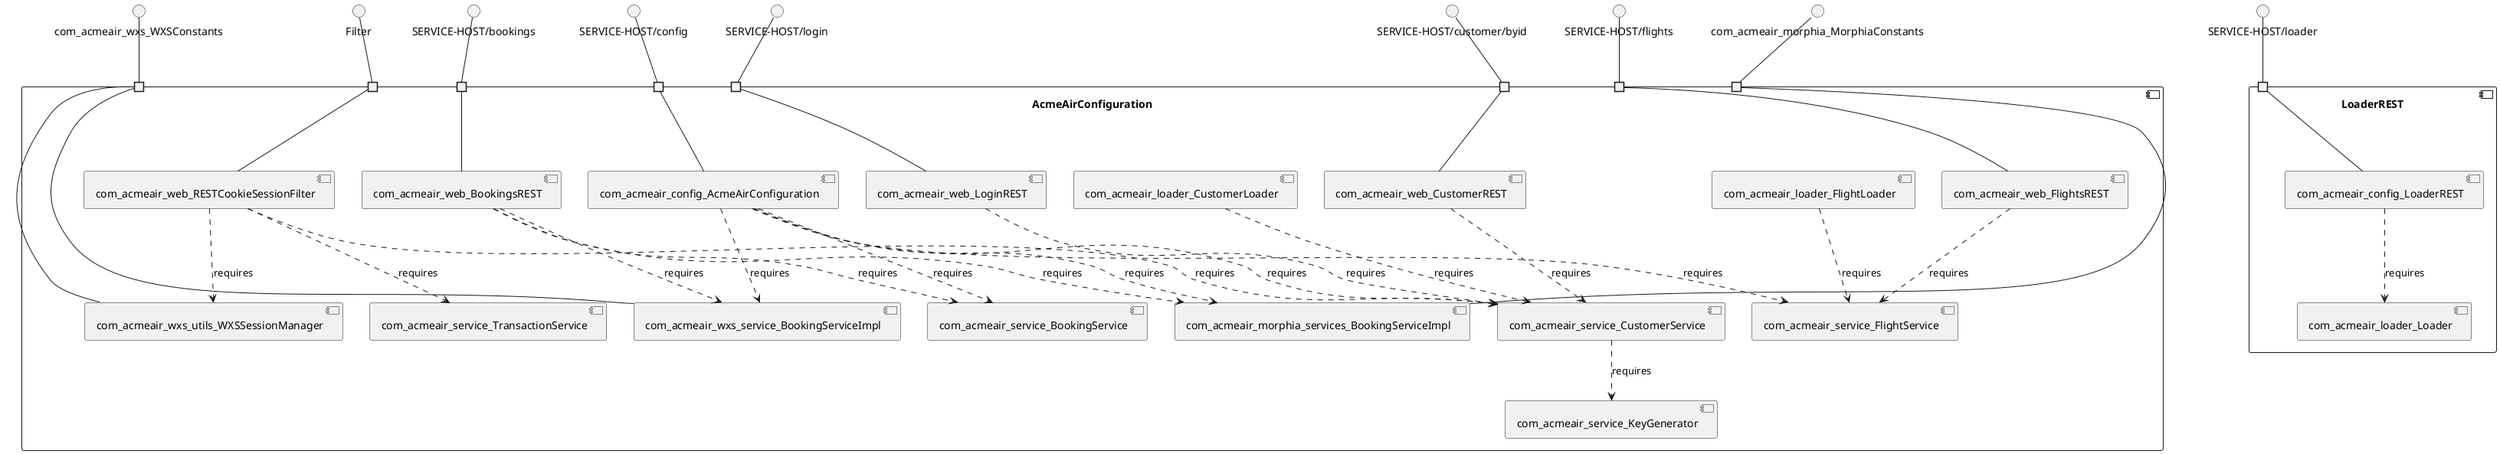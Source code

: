 @startuml
skinparam fixCircleLabelOverlapping true
skinparam componentStyle uml2
component "AcmeAirConfiguration\n\n\n\n\n\n" {
[com_acmeair_service_TransactionService]
[com_acmeair_service_FlightService]
[com_acmeair_web_BookingsREST]
[com_acmeair_config_AcmeAirConfiguration]
[com_acmeair_web_RESTCookieSessionFilter]
[com_acmeair_service_CustomerService]
[com_acmeair_web_CustomerREST]
[com_acmeair_web_LoginREST]
[com_acmeair_service_BookingService]
[com_acmeair_loader_CustomerLoader]
[com_acmeair_loader_FlightLoader]
[com_acmeair_wxs_utils_WXSSessionManager]
[com_acmeair_morphia_services_BookingServiceImpl]
[com_acmeair_wxs_service_BookingServiceImpl]
[com_acmeair_service_KeyGenerator]
[com_acmeair_web_FlightsREST]
portin " " as AcmeAirConfiguration_requires_SERVICE_HOST_bookings
portin " " as AcmeAirConfiguration_requires_Filter
portin " " as AcmeAirConfiguration_requires_SERVICE_HOST_login
portin " " as AcmeAirConfiguration_requires_com_acmeair_wxs_WXSConstants
portin " " as AcmeAirConfiguration_requires_SERVICE_HOST_config
portin " " as AcmeAirConfiguration_requires_com_acmeair_morphia_MorphiaConstants
portin " " as AcmeAirConfiguration_requires_SERVICE_HOST_customer_byid
portin " " as AcmeAirConfiguration_requires_SERVICE_HOST_flights
[com_acmeair_config_AcmeAirConfiguration]..>[com_acmeair_wxs_service_BookingServiceImpl] : requires
[com_acmeair_config_AcmeAirConfiguration]..>[com_acmeair_morphia_services_BookingServiceImpl] : requires
[com_acmeair_config_AcmeAirConfiguration]..>[com_acmeair_service_BookingService] : requires
[com_acmeair_loader_FlightLoader]..>[com_acmeair_service_FlightService] : requires
[com_acmeair_web_CustomerREST]..>[com_acmeair_service_CustomerService] : requires
[com_acmeair_config_AcmeAirConfiguration]..>[com_acmeair_service_FlightService] : requires
[com_acmeair_web_BookingsREST]..>[com_acmeair_wxs_service_BookingServiceImpl] : requires
[com_acmeair_service_CustomerService]..>[com_acmeair_service_KeyGenerator] : requires
[com_acmeair_web_BookingsREST]..>[com_acmeair_morphia_services_BookingServiceImpl] : requires
[com_acmeair_web_RESTCookieSessionFilter]..>[com_acmeair_service_TransactionService] : requires
[com_acmeair_web_RESTCookieSessionFilter]..>[com_acmeair_service_CustomerService] : requires
[com_acmeair_web_RESTCookieSessionFilter]..>[com_acmeair_wxs_utils_WXSSessionManager] : requires
[com_acmeair_config_AcmeAirConfiguration]..>[com_acmeair_service_CustomerService] : requires
[com_acmeair_loader_CustomerLoader]..>[com_acmeair_service_CustomerService] : requires
[com_acmeair_web_FlightsREST]..>[com_acmeair_service_FlightService] : requires
[com_acmeair_web_BookingsREST]..>[com_acmeair_service_BookingService] : requires
[com_acmeair_web_LoginREST]..>[com_acmeair_service_CustomerService] : requires
"AcmeAirConfiguration_requires_SERVICE_HOST_login"--[com_acmeair_web_LoginREST]
"AcmeAirConfiguration_requires_SERVICE_HOST_customer_byid"--[com_acmeair_web_CustomerREST]
"AcmeAirConfiguration_requires_SERVICE_HOST_bookings"--[com_acmeair_web_BookingsREST]
"AcmeAirConfiguration_requires_Filter"--[com_acmeair_web_RESTCookieSessionFilter]
"AcmeAirConfiguration_requires_com_acmeair_wxs_WXSConstants"--[com_acmeair_wxs_utils_WXSSessionManager]
"AcmeAirConfiguration_requires_SERVICE_HOST_config"--[com_acmeair_config_AcmeAirConfiguration]
"AcmeAirConfiguration_requires_SERVICE_HOST_flights"--[com_acmeair_web_FlightsREST]
"AcmeAirConfiguration_requires_com_acmeair_morphia_MorphiaConstants"--[com_acmeair_morphia_services_BookingServiceImpl]
"AcmeAirConfiguration_requires_com_acmeair_wxs_WXSConstants"--[com_acmeair_wxs_service_BookingServiceImpl]
}
interface "Filter" as interface.Filter
interface.Filter--"AcmeAirConfiguration_requires_Filter"
interface "SERVICE-HOST/bookings" as interface.SERVICE_HOST_bookings
interface.SERVICE_HOST_bookings--"AcmeAirConfiguration_requires_SERVICE_HOST_bookings"
interface "SERVICE-HOST/config" as interface.SERVICE_HOST_config
interface.SERVICE_HOST_config--"AcmeAirConfiguration_requires_SERVICE_HOST_config"
interface "SERVICE-HOST/customer/byid" as interface.SERVICE_HOST_customer_byid
interface.SERVICE_HOST_customer_byid--"AcmeAirConfiguration_requires_SERVICE_HOST_customer_byid"
interface "SERVICE-HOST/flights" as interface.SERVICE_HOST_flights
interface.SERVICE_HOST_flights--"AcmeAirConfiguration_requires_SERVICE_HOST_flights"
interface "SERVICE-HOST/login" as interface.SERVICE_HOST_login
interface.SERVICE_HOST_login--"AcmeAirConfiguration_requires_SERVICE_HOST_login"
interface "com_acmeair_morphia_MorphiaConstants" as interface.com_acmeair_morphia_MorphiaConstants
interface.com_acmeair_morphia_MorphiaConstants--"AcmeAirConfiguration_requires_com_acmeair_morphia_MorphiaConstants"
interface "com_acmeair_wxs_WXSConstants" as interface.com_acmeair_wxs_WXSConstants
interface.com_acmeair_wxs_WXSConstants--"AcmeAirConfiguration_requires_com_acmeair_wxs_WXSConstants"
component "LoaderREST\n\n\n\n\n\n" {
[com_acmeair_loader_Loader]
[com_acmeair_config_LoaderREST]
portin " " as LoaderREST_requires_SERVICE_HOST_loader
[com_acmeair_config_LoaderREST]..>[com_acmeair_loader_Loader] : requires
"LoaderREST_requires_SERVICE_HOST_loader"--[com_acmeair_config_LoaderREST]
}
interface "SERVICE-HOST/loader" as interface.SERVICE_HOST_loader
interface.SERVICE_HOST_loader--"LoaderREST_requires_SERVICE_HOST_loader"

@enduml
